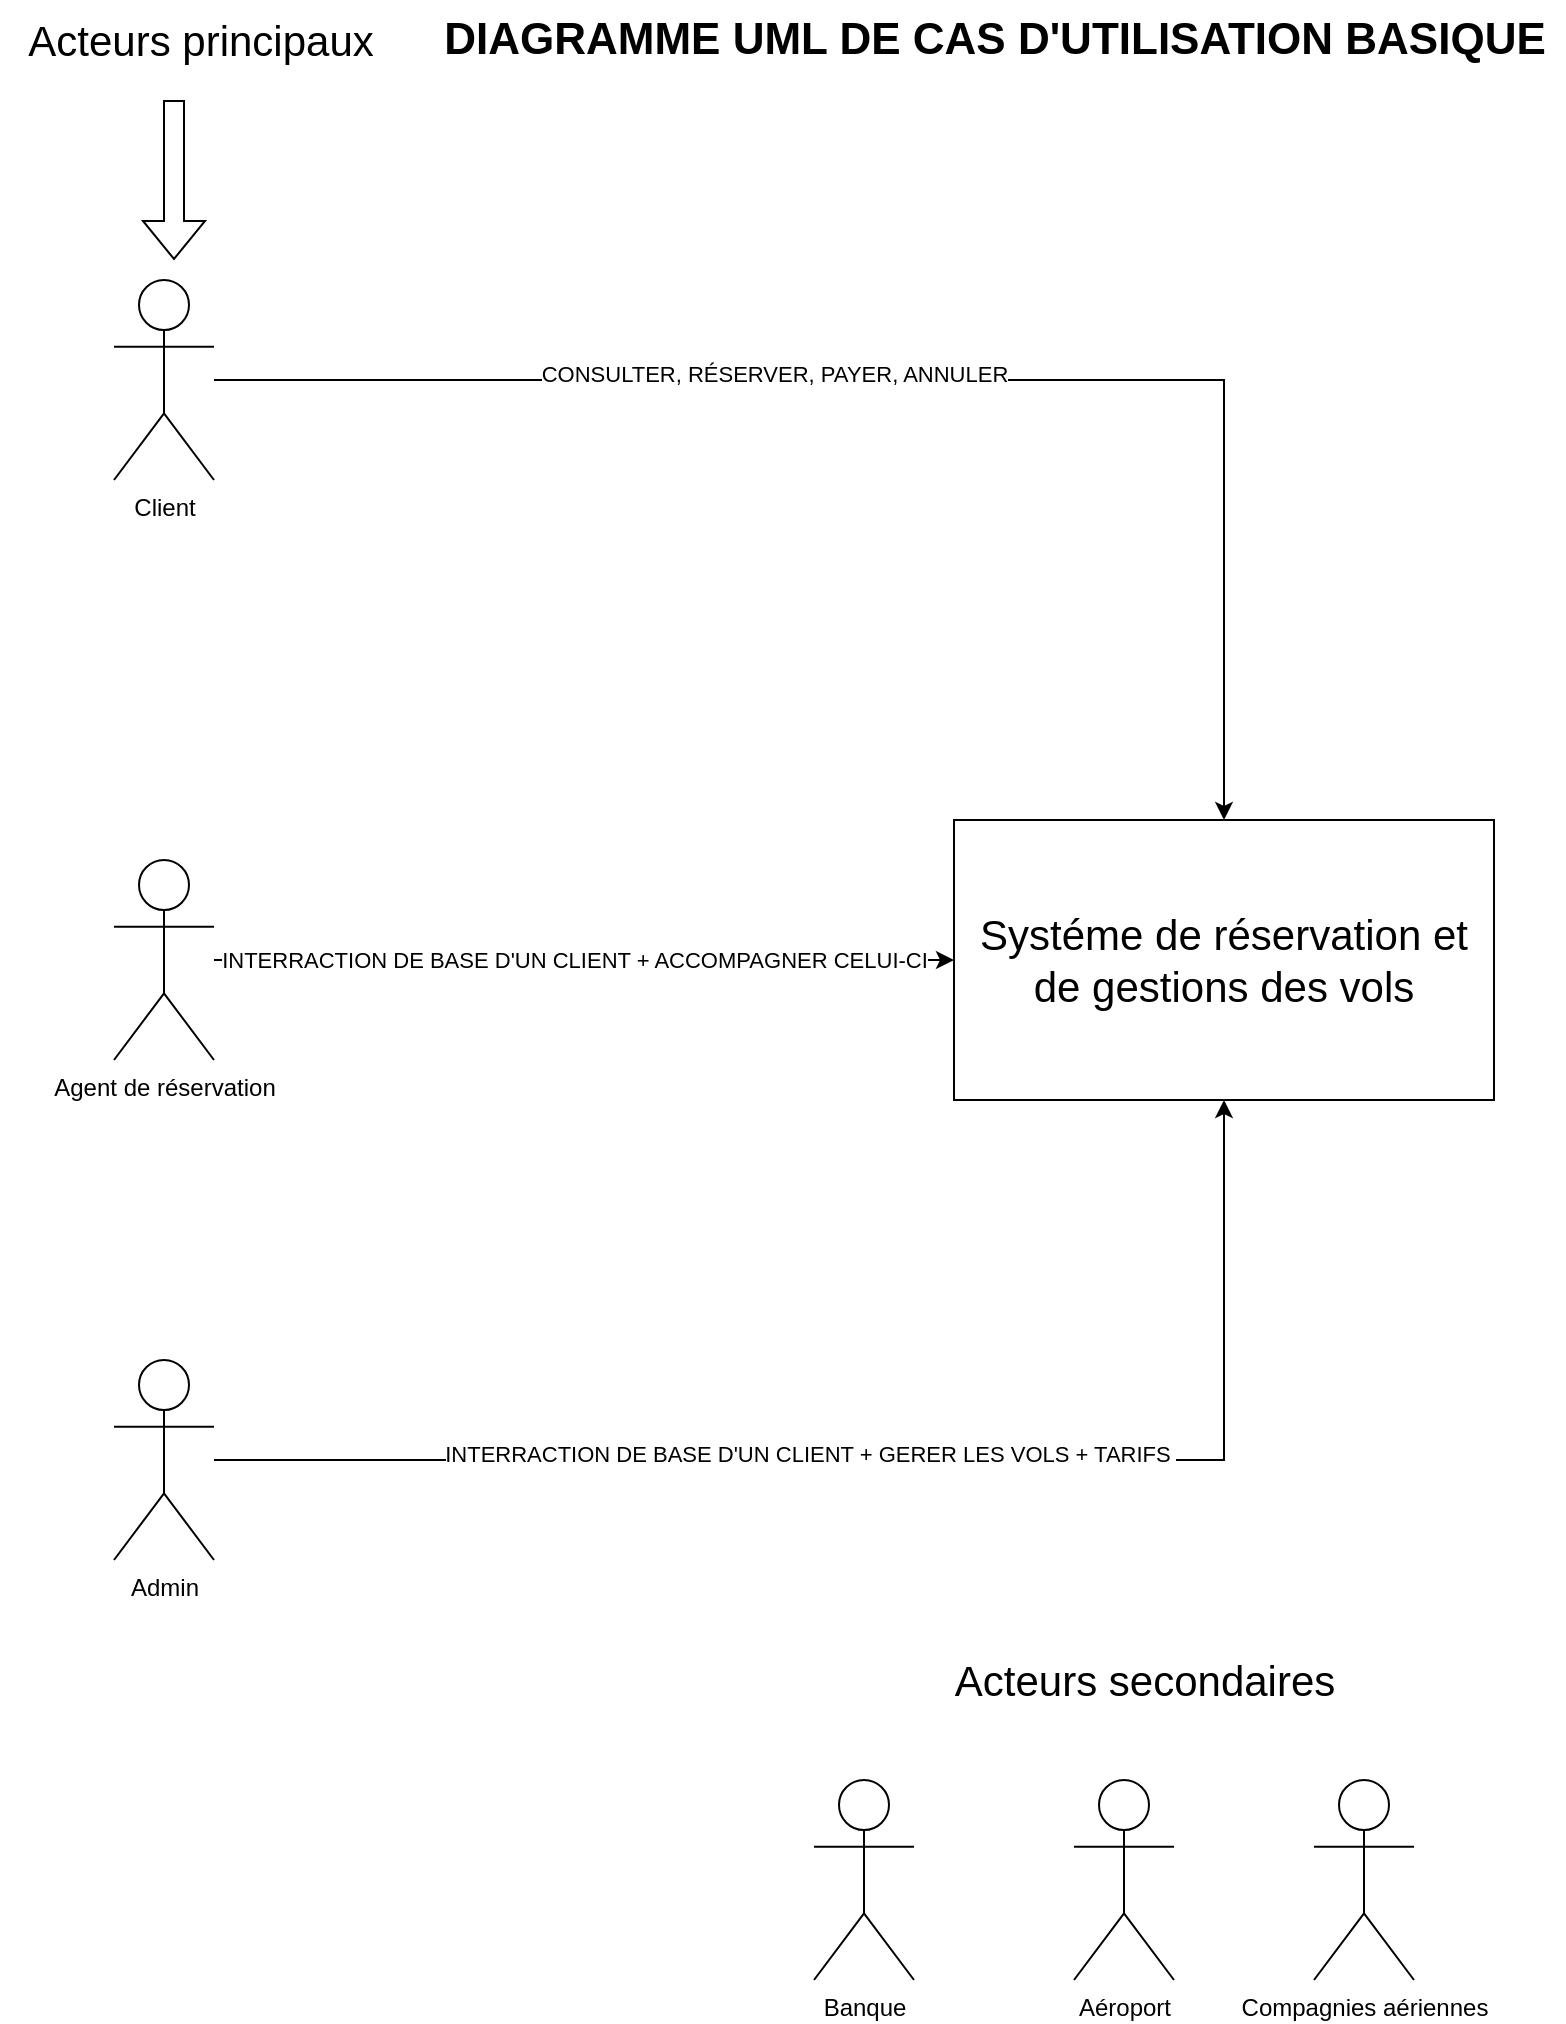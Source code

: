 <mxfile version="24.7.17">
  <diagram name="Page-1" id="zoRyePCLWCkBZ6lvj27e">
    <mxGraphModel dx="4018" dy="1689" grid="1" gridSize="10" guides="1" tooltips="1" connect="1" arrows="1" fold="1" page="1" pageScale="1" pageWidth="827" pageHeight="1169" math="0" shadow="0">
      <root>
        <mxCell id="0" />
        <mxCell id="1" parent="0" />
        <mxCell id="dtdurNBQ_DAi3Z7kSiJ7-11" style="edgeStyle=orthogonalEdgeStyle;rounded=0;orthogonalLoop=1;jettySize=auto;html=1;" parent="1" source="dtdurNBQ_DAi3Z7kSiJ7-1" target="dtdurNBQ_DAi3Z7kSiJ7-8" edge="1">
          <mxGeometry relative="1" as="geometry" />
        </mxCell>
        <mxCell id="dtdurNBQ_DAi3Z7kSiJ7-12" value="INTERRACTION DE BASE D&#39;UN CLIENT + ACCOMPAGNER CELUI-CI" style="edgeLabel;html=1;align=center;verticalAlign=middle;resizable=0;points=[];" parent="dtdurNBQ_DAi3Z7kSiJ7-11" vertex="1" connectable="0">
          <mxGeometry x="0.221" y="3" relative="1" as="geometry">
            <mxPoint x="-46" y="3" as="offset" />
          </mxGeometry>
        </mxCell>
        <mxCell id="dtdurNBQ_DAi3Z7kSiJ7-1" value="Agent de réservation" style="shape=umlActor;verticalLabelPosition=bottom;verticalAlign=top;html=1;" parent="1" vertex="1">
          <mxGeometry x="-770" y="450" width="50" height="100" as="geometry" />
        </mxCell>
        <mxCell id="dtdurNBQ_DAi3Z7kSiJ7-9" style="edgeStyle=orthogonalEdgeStyle;rounded=0;orthogonalLoop=1;jettySize=auto;html=1;" parent="1" source="dtdurNBQ_DAi3Z7kSiJ7-3" target="dtdurNBQ_DAi3Z7kSiJ7-8" edge="1">
          <mxGeometry relative="1" as="geometry" />
        </mxCell>
        <mxCell id="dtdurNBQ_DAi3Z7kSiJ7-10" value="CONSULTER, RÉSERVER, PAYER, ANNULER" style="edgeLabel;html=1;align=center;verticalAlign=middle;resizable=0;points=[];" parent="dtdurNBQ_DAi3Z7kSiJ7-9" vertex="1" connectable="0">
          <mxGeometry x="-0.227" y="3" relative="1" as="geometry">
            <mxPoint as="offset" />
          </mxGeometry>
        </mxCell>
        <mxCell id="dtdurNBQ_DAi3Z7kSiJ7-3" value="Client" style="shape=umlActor;verticalLabelPosition=bottom;verticalAlign=top;html=1;" parent="1" vertex="1">
          <mxGeometry x="-770" y="160" width="50" height="100" as="geometry" />
        </mxCell>
        <mxCell id="dtdurNBQ_DAi3Z7kSiJ7-13" style="edgeStyle=orthogonalEdgeStyle;rounded=0;orthogonalLoop=1;jettySize=auto;html=1;entryX=0.5;entryY=1;entryDx=0;entryDy=0;" parent="1" source="dtdurNBQ_DAi3Z7kSiJ7-6" target="dtdurNBQ_DAi3Z7kSiJ7-8" edge="1">
          <mxGeometry relative="1" as="geometry" />
        </mxCell>
        <mxCell id="dtdurNBQ_DAi3Z7kSiJ7-14" value="INTERRACTION DE BASE D&#39;UN CLIENT + GERER LES VOLS + TARIFS&amp;nbsp;" style="edgeLabel;html=1;align=center;verticalAlign=middle;resizable=0;points=[];" parent="dtdurNBQ_DAi3Z7kSiJ7-13" vertex="1" connectable="0">
          <mxGeometry x="-0.131" y="3" relative="1" as="geometry">
            <mxPoint as="offset" />
          </mxGeometry>
        </mxCell>
        <mxCell id="dtdurNBQ_DAi3Z7kSiJ7-6" value="Admin" style="shape=umlActor;verticalLabelPosition=bottom;verticalAlign=top;html=1;" parent="1" vertex="1">
          <mxGeometry x="-770" y="700" width="50" height="100" as="geometry" />
        </mxCell>
        <mxCell id="dtdurNBQ_DAi3Z7kSiJ7-8" value="&lt;font style=&quot;font-size: 21px;&quot;&gt;Systéme de réservation et de gestions des vols&lt;/font&gt;" style="html=1;whiteSpace=wrap;" parent="1" vertex="1">
          <mxGeometry x="-350" y="430" width="270" height="140" as="geometry" />
        </mxCell>
        <mxCell id="dtdurNBQ_DAi3Z7kSiJ7-15" value="Banque" style="shape=umlActor;verticalLabelPosition=bottom;verticalAlign=top;html=1;" parent="1" vertex="1">
          <mxGeometry x="-420" y="910" width="50" height="100" as="geometry" />
        </mxCell>
        <mxCell id="NL56TAjv4K6ai3-FwbVn-1" value="Aéroport" style="shape=umlActor;verticalLabelPosition=bottom;verticalAlign=top;html=1;" vertex="1" parent="1">
          <mxGeometry x="-290" y="910" width="50" height="100" as="geometry" />
        </mxCell>
        <mxCell id="NL56TAjv4K6ai3-FwbVn-2" value="Compagnies aériennes" style="shape=umlActor;verticalLabelPosition=bottom;verticalAlign=top;html=1;" vertex="1" parent="1">
          <mxGeometry x="-170" y="910" width="50" height="100" as="geometry" />
        </mxCell>
        <mxCell id="NL56TAjv4K6ai3-FwbVn-4" value="&lt;font style=&quot;font-size: 21px;&quot;&gt;Acteurs secondaires&lt;/font&gt;" style="text;html=1;align=center;verticalAlign=middle;resizable=0;points=[];autosize=1;strokeColor=none;fillColor=none;" vertex="1" parent="1">
          <mxGeometry x="-360" y="840" width="210" height="40" as="geometry" />
        </mxCell>
        <mxCell id="NL56TAjv4K6ai3-FwbVn-5" value="&lt;font style=&quot;font-size: 21px;&quot;&gt;Acteurs principaux&lt;/font&gt;" style="text;html=1;align=center;verticalAlign=middle;resizable=0;points=[];autosize=1;strokeColor=none;fillColor=none;" vertex="1" parent="1">
          <mxGeometry x="-827" y="20" width="200" height="40" as="geometry" />
        </mxCell>
        <mxCell id="NL56TAjv4K6ai3-FwbVn-6" value="" style="shape=flexArrow;endArrow=classic;html=1;rounded=0;" edge="1" parent="1">
          <mxGeometry width="50" height="50" relative="1" as="geometry">
            <mxPoint x="-740" y="70" as="sourcePoint" />
            <mxPoint x="-740" y="150" as="targetPoint" />
          </mxGeometry>
        </mxCell>
        <mxCell id="NL56TAjv4K6ai3-FwbVn-7" value="&lt;font style=&quot;font-size: 22px;&quot;&gt;&lt;b&gt;DIAGRAMME UML DE CAS D&#39;UTILISATION BASIQUE&lt;/b&gt;&lt;/font&gt;" style="text;html=1;align=center;verticalAlign=middle;resizable=0;points=[];autosize=1;strokeColor=none;fillColor=none;" vertex="1" parent="1">
          <mxGeometry x="-615" y="20" width="570" height="40" as="geometry" />
        </mxCell>
      </root>
    </mxGraphModel>
  </diagram>
</mxfile>
